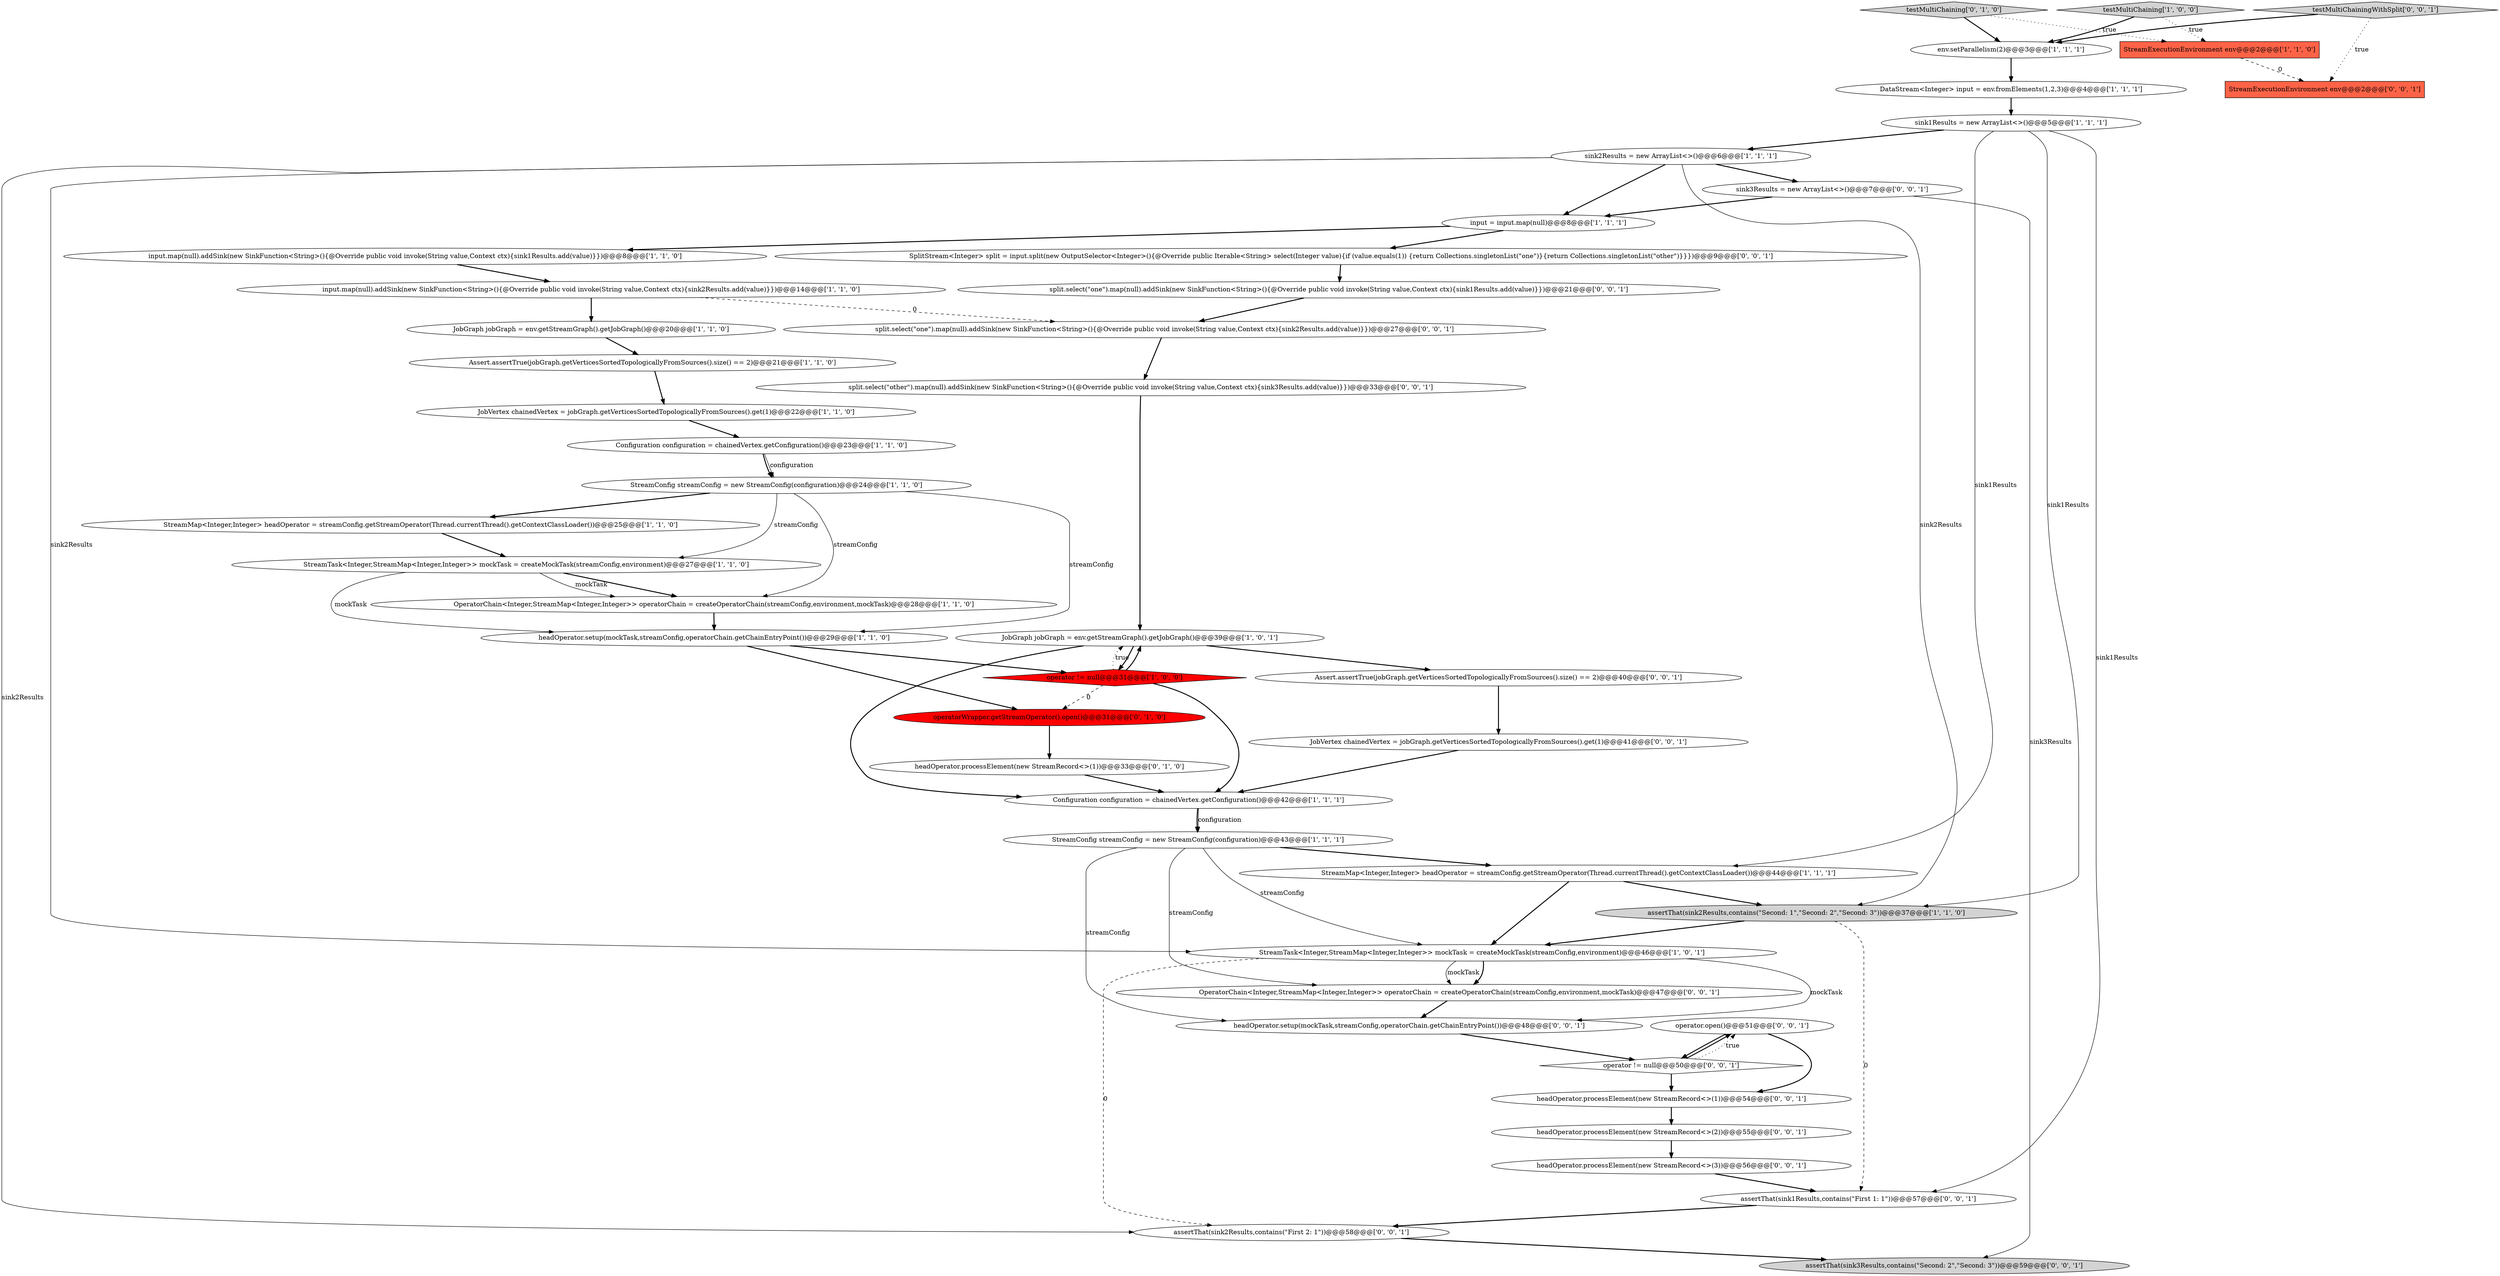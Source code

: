 digraph {
44 [style = filled, label = "operator.open()@@@51@@@['0', '0', '1']", fillcolor = white, shape = ellipse image = "AAA0AAABBB3BBB"];
27 [style = filled, label = "headOperator.processElement(new StreamRecord<>(1))@@@33@@@['0', '1', '0']", fillcolor = white, shape = ellipse image = "AAA0AAABBB2BBB"];
14 [style = filled, label = "headOperator.setup(mockTask,streamConfig,operatorChain.getChainEntryPoint())@@@29@@@['1', '1', '0']", fillcolor = white, shape = ellipse image = "AAA0AAABBB1BBB"];
11 [style = filled, label = "StreamConfig streamConfig = new StreamConfig(configuration)@@@43@@@['1', '1', '1']", fillcolor = white, shape = ellipse image = "AAA0AAABBB1BBB"];
22 [style = filled, label = "env.setParallelism(2)@@@3@@@['1', '1', '1']", fillcolor = white, shape = ellipse image = "AAA0AAABBB1BBB"];
17 [style = filled, label = "StreamMap<Integer,Integer> headOperator = streamConfig.getStreamOperator(Thread.currentThread().getContextClassLoader())@@@44@@@['1', '1', '1']", fillcolor = white, shape = ellipse image = "AAA0AAABBB1BBB"];
28 [style = filled, label = "sink3Results = new ArrayList<>()@@@7@@@['0', '0', '1']", fillcolor = white, shape = ellipse image = "AAA0AAABBB3BBB"];
20 [style = filled, label = "StreamMap<Integer,Integer> headOperator = streamConfig.getStreamOperator(Thread.currentThread().getContextClassLoader())@@@25@@@['1', '1', '0']", fillcolor = white, shape = ellipse image = "AAA0AAABBB1BBB"];
24 [style = filled, label = "operator != null@@@31@@@['1', '0', '0']", fillcolor = red, shape = diamond image = "AAA1AAABBB1BBB"];
39 [style = filled, label = "SplitStream<Integer> split = input.split(new OutputSelector<Integer>(){@Override public Iterable<String> select(Integer value){if (value.equals(1)) {return Collections.singletonList(\"one\")}{return Collections.singletonList(\"other\")}}})@@@9@@@['0', '0', '1']", fillcolor = white, shape = ellipse image = "AAA0AAABBB3BBB"];
10 [style = filled, label = "StreamConfig streamConfig = new StreamConfig(configuration)@@@24@@@['1', '1', '0']", fillcolor = white, shape = ellipse image = "AAA0AAABBB1BBB"];
30 [style = filled, label = "headOperator.processElement(new StreamRecord<>(1))@@@54@@@['0', '0', '1']", fillcolor = white, shape = ellipse image = "AAA0AAABBB3BBB"];
40 [style = filled, label = "assertThat(sink1Results,contains(\"First 1: 1\"))@@@57@@@['0', '0', '1']", fillcolor = white, shape = ellipse image = "AAA0AAABBB3BBB"];
4 [style = filled, label = "StreamTask<Integer,StreamMap<Integer,Integer>> mockTask = createMockTask(streamConfig,environment)@@@27@@@['1', '1', '0']", fillcolor = white, shape = ellipse image = "AAA0AAABBB1BBB"];
9 [style = filled, label = "JobGraph jobGraph = env.getStreamGraph().getJobGraph()@@@39@@@['1', '0', '1']", fillcolor = white, shape = ellipse image = "AAA0AAABBB1BBB"];
15 [style = filled, label = "JobVertex chainedVertex = jobGraph.getVerticesSortedTopologicallyFromSources().get(1)@@@22@@@['1', '1', '0']", fillcolor = white, shape = ellipse image = "AAA0AAABBB1BBB"];
5 [style = filled, label = "StreamExecutionEnvironment env@@@2@@@['1', '1', '0']", fillcolor = tomato, shape = box image = "AAA0AAABBB1BBB"];
18 [style = filled, label = "input = input.map(null)@@@8@@@['1', '1', '1']", fillcolor = white, shape = ellipse image = "AAA0AAABBB1BBB"];
21 [style = filled, label = "assertThat(sink2Results,contains(\"Second: 1\",\"Second: 2\",\"Second: 3\"))@@@37@@@['1', '1', '0']", fillcolor = lightgray, shape = ellipse image = "AAA0AAABBB1BBB"];
19 [style = filled, label = "DataStream<Integer> input = env.fromElements(1,2,3)@@@4@@@['1', '1', '1']", fillcolor = white, shape = ellipse image = "AAA0AAABBB1BBB"];
38 [style = filled, label = "split.select(\"other\").map(null).addSink(new SinkFunction<String>(){@Override public void invoke(String value,Context ctx){sink3Results.add(value)}})@@@33@@@['0', '0', '1']", fillcolor = white, shape = ellipse image = "AAA0AAABBB3BBB"];
26 [style = filled, label = "testMultiChaining['0', '1', '0']", fillcolor = lightgray, shape = diamond image = "AAA0AAABBB2BBB"];
41 [style = filled, label = "headOperator.setup(mockTask,streamConfig,operatorChain.getChainEntryPoint())@@@48@@@['0', '0', '1']", fillcolor = white, shape = ellipse image = "AAA0AAABBB3BBB"];
3 [style = filled, label = "input.map(null).addSink(new SinkFunction<String>(){@Override public void invoke(String value,Context ctx){sink2Results.add(value)}})@@@14@@@['1', '1', '0']", fillcolor = white, shape = ellipse image = "AAA0AAABBB1BBB"];
0 [style = filled, label = "Configuration configuration = chainedVertex.getConfiguration()@@@23@@@['1', '1', '0']", fillcolor = white, shape = ellipse image = "AAA0AAABBB1BBB"];
43 [style = filled, label = "headOperator.processElement(new StreamRecord<>(2))@@@55@@@['0', '0', '1']", fillcolor = white, shape = ellipse image = "AAA0AAABBB3BBB"];
8 [style = filled, label = "StreamTask<Integer,StreamMap<Integer,Integer>> mockTask = createMockTask(streamConfig,environment)@@@46@@@['1', '0', '1']", fillcolor = white, shape = ellipse image = "AAA0AAABBB1BBB"];
42 [style = filled, label = "assertThat(sink2Results,contains(\"First 2: 1\"))@@@58@@@['0', '0', '1']", fillcolor = white, shape = ellipse image = "AAA0AAABBB3BBB"];
23 [style = filled, label = "sink1Results = new ArrayList<>()@@@5@@@['1', '1', '1']", fillcolor = white, shape = ellipse image = "AAA0AAABBB1BBB"];
36 [style = filled, label = "JobVertex chainedVertex = jobGraph.getVerticesSortedTopologicallyFromSources().get(1)@@@41@@@['0', '0', '1']", fillcolor = white, shape = ellipse image = "AAA0AAABBB3BBB"];
45 [style = filled, label = "OperatorChain<Integer,StreamMap<Integer,Integer>> operatorChain = createOperatorChain(streamConfig,environment,mockTask)@@@47@@@['0', '0', '1']", fillcolor = white, shape = ellipse image = "AAA0AAABBB3BBB"];
2 [style = filled, label = "OperatorChain<Integer,StreamMap<Integer,Integer>> operatorChain = createOperatorChain(streamConfig,environment,mockTask)@@@28@@@['1', '1', '0']", fillcolor = white, shape = ellipse image = "AAA0AAABBB1BBB"];
29 [style = filled, label = "operator != null@@@50@@@['0', '0', '1']", fillcolor = white, shape = diamond image = "AAA0AAABBB3BBB"];
35 [style = filled, label = "Assert.assertTrue(jobGraph.getVerticesSortedTopologicallyFromSources().size() == 2)@@@40@@@['0', '0', '1']", fillcolor = white, shape = ellipse image = "AAA0AAABBB3BBB"];
1 [style = filled, label = "sink2Results = new ArrayList<>()@@@6@@@['1', '1', '1']", fillcolor = white, shape = ellipse image = "AAA0AAABBB1BBB"];
46 [style = filled, label = "testMultiChainingWithSplit['0', '0', '1']", fillcolor = lightgray, shape = diamond image = "AAA0AAABBB3BBB"];
34 [style = filled, label = "assertThat(sink3Results,contains(\"Second: 2\",\"Second: 3\"))@@@59@@@['0', '0', '1']", fillcolor = lightgray, shape = ellipse image = "AAA0AAABBB3BBB"];
13 [style = filled, label = "testMultiChaining['1', '0', '0']", fillcolor = lightgray, shape = diamond image = "AAA0AAABBB1BBB"];
16 [style = filled, label = "Configuration configuration = chainedVertex.getConfiguration()@@@42@@@['1', '1', '1']", fillcolor = white, shape = ellipse image = "AAA0AAABBB1BBB"];
12 [style = filled, label = "Assert.assertTrue(jobGraph.getVerticesSortedTopologicallyFromSources().size() == 2)@@@21@@@['1', '1', '0']", fillcolor = white, shape = ellipse image = "AAA0AAABBB1BBB"];
37 [style = filled, label = "split.select(\"one\").map(null).addSink(new SinkFunction<String>(){@Override public void invoke(String value,Context ctx){sink1Results.add(value)}})@@@21@@@['0', '0', '1']", fillcolor = white, shape = ellipse image = "AAA0AAABBB3BBB"];
32 [style = filled, label = "headOperator.processElement(new StreamRecord<>(3))@@@56@@@['0', '0', '1']", fillcolor = white, shape = ellipse image = "AAA0AAABBB3BBB"];
7 [style = filled, label = "input.map(null).addSink(new SinkFunction<String>(){@Override public void invoke(String value,Context ctx){sink1Results.add(value)}})@@@8@@@['1', '1', '0']", fillcolor = white, shape = ellipse image = "AAA0AAABBB1BBB"];
25 [style = filled, label = "operatorWrapper.getStreamOperator().open()@@@31@@@['0', '1', '0']", fillcolor = red, shape = ellipse image = "AAA1AAABBB2BBB"];
33 [style = filled, label = "StreamExecutionEnvironment env@@@2@@@['0', '0', '1']", fillcolor = tomato, shape = box image = "AAA0AAABBB3BBB"];
6 [style = filled, label = "JobGraph jobGraph = env.getStreamGraph().getJobGraph()@@@20@@@['1', '1', '0']", fillcolor = white, shape = ellipse image = "AAA0AAABBB1BBB"];
31 [style = filled, label = "split.select(\"one\").map(null).addSink(new SinkFunction<String>(){@Override public void invoke(String value,Context ctx){sink2Results.add(value)}})@@@27@@@['0', '0', '1']", fillcolor = white, shape = ellipse image = "AAA0AAABBB3BBB"];
39->37 [style = bold, label=""];
45->41 [style = bold, label=""];
17->8 [style = bold, label=""];
14->24 [style = bold, label=""];
44->30 [style = bold, label=""];
42->34 [style = bold, label=""];
10->20 [style = bold, label=""];
14->25 [style = bold, label=""];
16->11 [style = bold, label=""];
28->18 [style = bold, label=""];
0->10 [style = solid, label="configuration"];
22->19 [style = bold, label=""];
29->30 [style = bold, label=""];
3->31 [style = dashed, label="0"];
30->43 [style = bold, label=""];
11->8 [style = solid, label="streamConfig"];
24->25 [style = dashed, label="0"];
44->29 [style = bold, label=""];
23->21 [style = solid, label="sink1Results"];
41->29 [style = bold, label=""];
4->14 [style = solid, label="mockTask"];
8->41 [style = solid, label="mockTask"];
12->15 [style = bold, label=""];
21->8 [style = bold, label=""];
38->9 [style = bold, label=""];
43->32 [style = bold, label=""];
10->14 [style = solid, label="streamConfig"];
24->9 [style = dotted, label="true"];
3->6 [style = bold, label=""];
29->44 [style = dotted, label="true"];
1->18 [style = bold, label=""];
28->34 [style = solid, label="sink3Results"];
31->38 [style = bold, label=""];
11->45 [style = solid, label="streamConfig"];
4->2 [style = bold, label=""];
10->4 [style = solid, label="streamConfig"];
13->5 [style = dotted, label="true"];
27->16 [style = bold, label=""];
1->8 [style = solid, label="sink2Results"];
4->2 [style = solid, label="mockTask"];
46->33 [style = dotted, label="true"];
9->35 [style = bold, label=""];
9->16 [style = bold, label=""];
7->3 [style = bold, label=""];
26->22 [style = bold, label=""];
20->4 [style = bold, label=""];
8->42 [style = dashed, label="0"];
25->27 [style = bold, label=""];
24->16 [style = bold, label=""];
1->28 [style = bold, label=""];
0->10 [style = bold, label=""];
11->41 [style = solid, label="streamConfig"];
18->39 [style = bold, label=""];
37->31 [style = bold, label=""];
23->40 [style = solid, label="sink1Results"];
19->23 [style = bold, label=""];
15->0 [style = bold, label=""];
8->45 [style = bold, label=""];
2->14 [style = bold, label=""];
32->40 [style = bold, label=""];
10->2 [style = solid, label="streamConfig"];
8->45 [style = solid, label="mockTask"];
5->33 [style = dashed, label="0"];
21->40 [style = dashed, label="0"];
23->1 [style = bold, label=""];
36->16 [style = bold, label=""];
29->44 [style = bold, label=""];
11->17 [style = bold, label=""];
1->21 [style = solid, label="sink2Results"];
16->11 [style = solid, label="configuration"];
13->22 [style = bold, label=""];
35->36 [style = bold, label=""];
23->17 [style = solid, label="sink1Results"];
18->7 [style = bold, label=""];
17->21 [style = bold, label=""];
40->42 [style = bold, label=""];
9->24 [style = bold, label=""];
26->5 [style = dotted, label="true"];
24->9 [style = bold, label=""];
46->22 [style = bold, label=""];
1->42 [style = solid, label="sink2Results"];
6->12 [style = bold, label=""];
}
